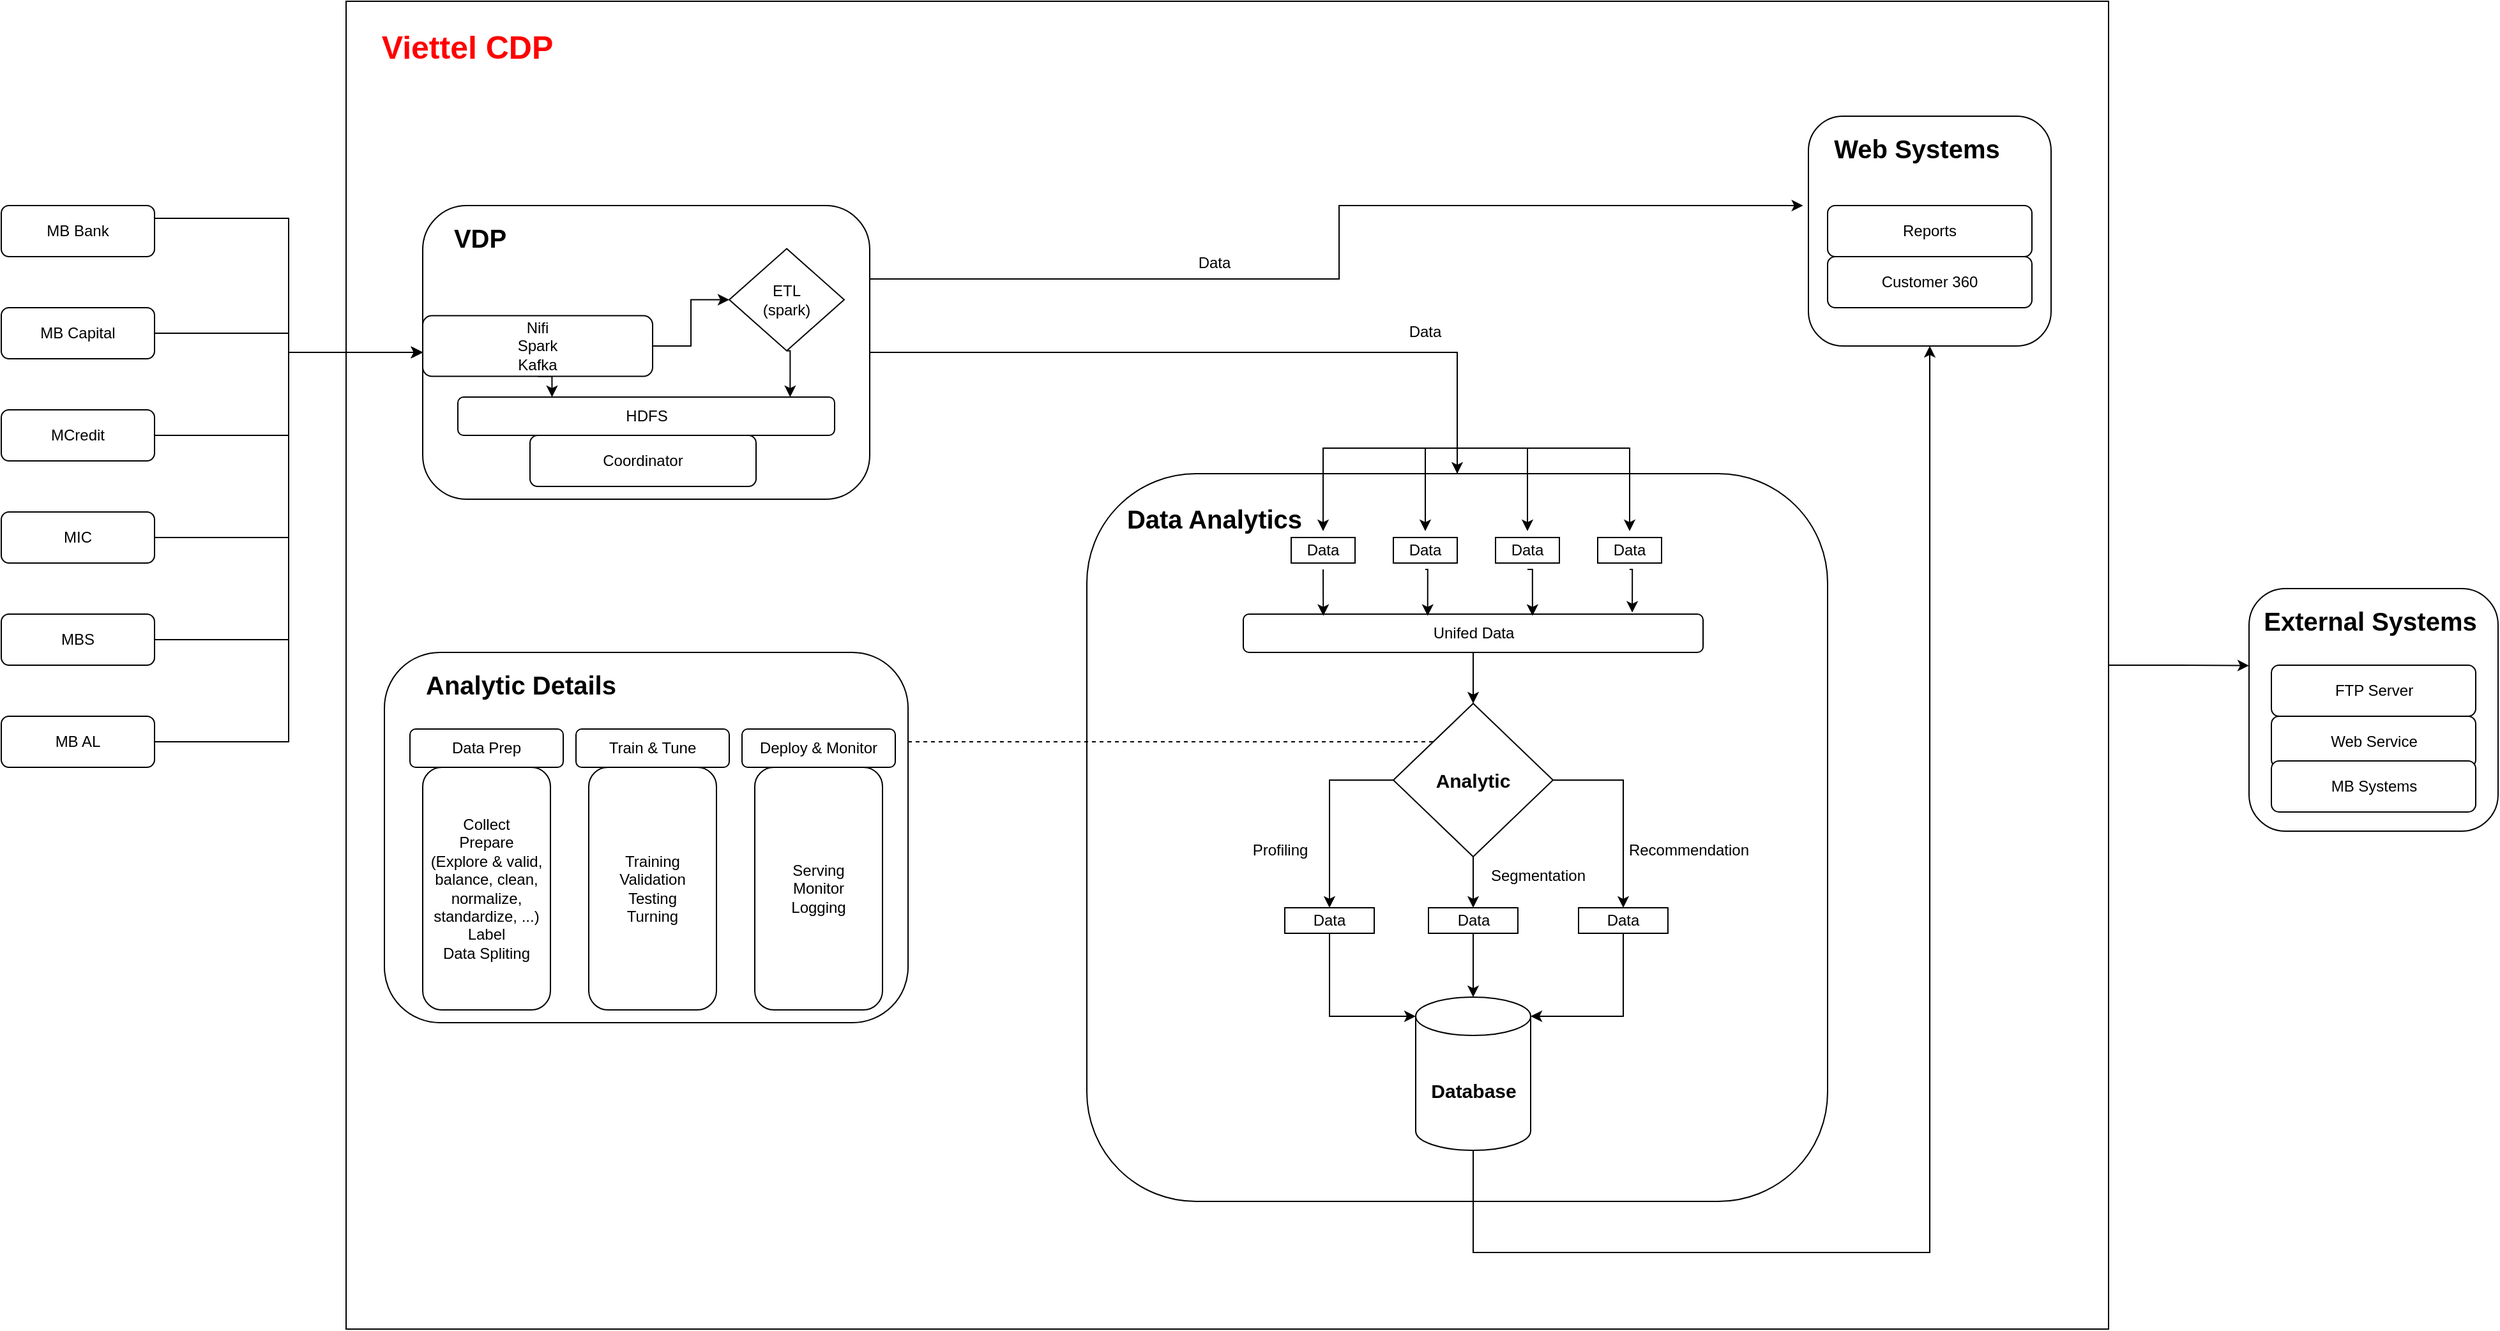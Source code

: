 <mxfile version="15.9.1" type="github" pages="2">
  <diagram id="E9fBT4m2V5TzD126yxOy" name="CDP_PTDL">
    <mxGraphModel dx="2455" dy="1405" grid="1" gridSize="10" guides="1" tooltips="1" connect="1" arrows="1" fold="1" page="1" pageScale="1" pageWidth="827" pageHeight="1169" math="0" shadow="0">
      <root>
        <mxCell id="0" />
        <mxCell id="1" parent="0" />
        <mxCell id="HtLVL3ucZdKSQipHc-B--118" style="edgeStyle=orthogonalEdgeStyle;rounded=0;orthogonalLoop=1;jettySize=auto;html=1;exitX=1;exitY=0.5;exitDx=0;exitDy=0;" parent="1" source="HtLVL3ucZdKSQipHc-B--117" edge="1">
          <mxGeometry relative="1" as="geometry">
            <mxPoint x="1910" y="590.333" as="targetPoint" />
          </mxGeometry>
        </mxCell>
        <mxCell id="HtLVL3ucZdKSQipHc-B--117" value="" style="rounded=0;whiteSpace=wrap;html=1;" parent="1" vertex="1">
          <mxGeometry x="420" y="70" width="1380" height="1040" as="geometry" />
        </mxCell>
        <mxCell id="HtLVL3ucZdKSQipHc-B--114" value="" style="rounded=1;whiteSpace=wrap;html=1;" parent="1" vertex="1">
          <mxGeometry x="1565" y="160" width="190" height="180" as="geometry" />
        </mxCell>
        <mxCell id="HtLVL3ucZdKSQipHc-B--90" value="" style="rounded=1;whiteSpace=wrap;html=1;" parent="1" vertex="1">
          <mxGeometry x="1910" y="530" width="195" height="190" as="geometry" />
        </mxCell>
        <mxCell id="HtLVL3ucZdKSQipHc-B--38" value="" style="rounded=1;whiteSpace=wrap;html=1;" parent="1" vertex="1">
          <mxGeometry x="1000" y="440" width="580" height="570" as="geometry" />
        </mxCell>
        <mxCell id="HtLVL3ucZdKSQipHc-B--84" style="edgeStyle=orthogonalEdgeStyle;rounded=0;orthogonalLoop=1;jettySize=auto;html=1;exitX=0.5;exitY=0;exitDx=0;exitDy=0;entryX=0.5;entryY=0;entryDx=0;entryDy=0;" parent="1" source="HtLVL3ucZdKSQipHc-B--38" target="HtLVL3ucZdKSQipHc-B--42" edge="1">
          <mxGeometry relative="1" as="geometry" />
        </mxCell>
        <mxCell id="HtLVL3ucZdKSQipHc-B--85" style="edgeStyle=orthogonalEdgeStyle;rounded=0;orthogonalLoop=1;jettySize=auto;html=1;exitX=0.5;exitY=0;exitDx=0;exitDy=0;entryX=0.5;entryY=0;entryDx=0;entryDy=0;" parent="1" source="HtLVL3ucZdKSQipHc-B--38" target="HtLVL3ucZdKSQipHc-B--49" edge="1">
          <mxGeometry relative="1" as="geometry" />
        </mxCell>
        <mxCell id="HtLVL3ucZdKSQipHc-B--86" style="edgeStyle=orthogonalEdgeStyle;rounded=0;orthogonalLoop=1;jettySize=auto;html=1;exitX=0.5;exitY=0;exitDx=0;exitDy=0;entryX=0.5;entryY=0;entryDx=0;entryDy=0;" parent="1" source="HtLVL3ucZdKSQipHc-B--38" target="HtLVL3ucZdKSQipHc-B--50" edge="1">
          <mxGeometry relative="1" as="geometry" />
        </mxCell>
        <mxCell id="HtLVL3ucZdKSQipHc-B--87" style="edgeStyle=orthogonalEdgeStyle;rounded=0;orthogonalLoop=1;jettySize=auto;html=1;exitX=0.5;exitY=0;exitDx=0;exitDy=0;entryX=0.5;entryY=0;entryDx=0;entryDy=0;" parent="1" source="HtLVL3ucZdKSQipHc-B--38" target="HtLVL3ucZdKSQipHc-B--51" edge="1">
          <mxGeometry relative="1" as="geometry" />
        </mxCell>
        <mxCell id="HtLVL3ucZdKSQipHc-B--63" style="edgeStyle=orthogonalEdgeStyle;rounded=0;orthogonalLoop=1;jettySize=auto;html=1;exitX=1;exitY=0.5;exitDx=0;exitDy=0;entryX=0;entryY=0.5;entryDx=0;entryDy=0;" parent="1" source="dM-LrjkzCSH52umCXKLX-1" target="dM-LrjkzCSH52umCXKLX-8" edge="1">
          <mxGeometry relative="1" as="geometry" />
        </mxCell>
        <mxCell id="dM-LrjkzCSH52umCXKLX-1" value="MB AL" style="rounded=1;whiteSpace=wrap;html=1;" parent="1" vertex="1">
          <mxGeometry x="150" y="630" width="120" height="40" as="geometry" />
        </mxCell>
        <mxCell id="HtLVL3ucZdKSQipHc-B--69" style="edgeStyle=orthogonalEdgeStyle;rounded=0;orthogonalLoop=1;jettySize=auto;html=1;exitX=1;exitY=0.5;exitDx=0;exitDy=0;entryX=0;entryY=0.5;entryDx=0;entryDy=0;" parent="1" source="dM-LrjkzCSH52umCXKLX-2" target="dM-LrjkzCSH52umCXKLX-8" edge="1">
          <mxGeometry relative="1" as="geometry" />
        </mxCell>
        <mxCell id="dM-LrjkzCSH52umCXKLX-2" value="MB Capital" style="rounded=1;whiteSpace=wrap;html=1;" parent="1" vertex="1">
          <mxGeometry x="150" y="310" width="120" height="40" as="geometry" />
        </mxCell>
        <mxCell id="HtLVL3ucZdKSQipHc-B--66" style="edgeStyle=orthogonalEdgeStyle;rounded=0;orthogonalLoop=1;jettySize=auto;html=1;exitX=1;exitY=0.25;exitDx=0;exitDy=0;entryX=0;entryY=0.5;entryDx=0;entryDy=0;" parent="1" source="dM-LrjkzCSH52umCXKLX-3" target="dM-LrjkzCSH52umCXKLX-8" edge="1">
          <mxGeometry relative="1" as="geometry" />
        </mxCell>
        <mxCell id="dM-LrjkzCSH52umCXKLX-3" value="MB Bank" style="rounded=1;whiteSpace=wrap;html=1;labelBackgroundColor=default;" parent="1" vertex="1">
          <mxGeometry x="150" y="230" width="120" height="40" as="geometry" />
        </mxCell>
        <mxCell id="HtLVL3ucZdKSQipHc-B--75" style="edgeStyle=orthogonalEdgeStyle;rounded=0;orthogonalLoop=1;jettySize=auto;html=1;exitX=1;exitY=0.5;exitDx=0;exitDy=0;entryX=0;entryY=0.5;entryDx=0;entryDy=0;" parent="1" source="dM-LrjkzCSH52umCXKLX-4" target="dM-LrjkzCSH52umCXKLX-8" edge="1">
          <mxGeometry relative="1" as="geometry" />
        </mxCell>
        <mxCell id="dM-LrjkzCSH52umCXKLX-4" value="MCredit" style="rounded=1;whiteSpace=wrap;html=1;" parent="1" vertex="1">
          <mxGeometry x="150" y="390" width="120" height="40" as="geometry" />
        </mxCell>
        <mxCell id="HtLVL3ucZdKSQipHc-B--65" style="edgeStyle=orthogonalEdgeStyle;rounded=0;orthogonalLoop=1;jettySize=auto;html=1;exitX=1;exitY=0.5;exitDx=0;exitDy=0;entryX=0;entryY=0.5;entryDx=0;entryDy=0;" parent="1" source="dM-LrjkzCSH52umCXKLX-5" target="dM-LrjkzCSH52umCXKLX-8" edge="1">
          <mxGeometry relative="1" as="geometry" />
        </mxCell>
        <mxCell id="dM-LrjkzCSH52umCXKLX-5" value="MIC" style="rounded=1;whiteSpace=wrap;html=1;" parent="1" vertex="1">
          <mxGeometry x="150" y="470" width="120" height="40" as="geometry" />
        </mxCell>
        <mxCell id="HtLVL3ucZdKSQipHc-B--64" style="edgeStyle=orthogonalEdgeStyle;rounded=0;orthogonalLoop=1;jettySize=auto;html=1;exitX=1;exitY=0.5;exitDx=0;exitDy=0;entryX=0;entryY=0.5;entryDx=0;entryDy=0;" parent="1" source="dM-LrjkzCSH52umCXKLX-6" target="dM-LrjkzCSH52umCXKLX-8" edge="1">
          <mxGeometry relative="1" as="geometry" />
        </mxCell>
        <mxCell id="dM-LrjkzCSH52umCXKLX-6" value="MBS" style="rounded=1;whiteSpace=wrap;html=1;" parent="1" vertex="1">
          <mxGeometry x="150" y="550" width="120" height="40" as="geometry" />
        </mxCell>
        <mxCell id="HtLVL3ucZdKSQipHc-B--82" style="edgeStyle=orthogonalEdgeStyle;rounded=0;orthogonalLoop=1;jettySize=auto;html=1;exitX=1;exitY=0.5;exitDx=0;exitDy=0;entryX=0.5;entryY=0;entryDx=0;entryDy=0;" parent="1" source="dM-LrjkzCSH52umCXKLX-8" target="HtLVL3ucZdKSQipHc-B--38" edge="1">
          <mxGeometry relative="1" as="geometry" />
        </mxCell>
        <mxCell id="HtLVL3ucZdKSQipHc-B--116" style="edgeStyle=orthogonalEdgeStyle;rounded=0;orthogonalLoop=1;jettySize=auto;html=1;exitX=1;exitY=0.25;exitDx=0;exitDy=0;entryX=-0.022;entryY=0.389;entryDx=0;entryDy=0;entryPerimeter=0;" parent="1" source="dM-LrjkzCSH52umCXKLX-8" target="HtLVL3ucZdKSQipHc-B--114" edge="1">
          <mxGeometry relative="1" as="geometry">
            <mxPoint x="1560" y="230" as="targetPoint" />
          </mxGeometry>
        </mxCell>
        <mxCell id="dM-LrjkzCSH52umCXKLX-8" value="" style="rounded=1;whiteSpace=wrap;html=1;" parent="1" vertex="1">
          <mxGeometry x="480" y="230" width="350" height="230" as="geometry" />
        </mxCell>
        <mxCell id="dM-LrjkzCSH52umCXKLX-9" value="VDP" style="text;html=1;strokeColor=none;fillColor=none;align=center;verticalAlign=middle;whiteSpace=wrap;rounded=0;fontSize=20;fontColor=#000000;fontStyle=1" parent="1" vertex="1">
          <mxGeometry x="460" y="240" width="130" height="30" as="geometry" />
        </mxCell>
        <mxCell id="dM-LrjkzCSH52umCXKLX-10" value="HDFS" style="rounded=1;whiteSpace=wrap;html=1;" parent="1" vertex="1">
          <mxGeometry x="507.5" y="380" width="295" height="30" as="geometry" />
        </mxCell>
        <mxCell id="HtLVL3ucZdKSQipHc-B--79" style="edgeStyle=orthogonalEdgeStyle;rounded=0;orthogonalLoop=1;jettySize=auto;html=1;exitX=0.5;exitY=1;exitDx=0;exitDy=0;entryX=0.882;entryY=0;entryDx=0;entryDy=0;entryPerimeter=0;" parent="1" source="dM-LrjkzCSH52umCXKLX-12" target="dM-LrjkzCSH52umCXKLX-10" edge="1">
          <mxGeometry relative="1" as="geometry" />
        </mxCell>
        <mxCell id="dM-LrjkzCSH52umCXKLX-12" value="ETL&lt;br&gt;(spark)" style="rhombus;whiteSpace=wrap;html=1;" parent="1" vertex="1">
          <mxGeometry x="720" y="263.75" width="90" height="80" as="geometry" />
        </mxCell>
        <mxCell id="dM-LrjkzCSH52umCXKLX-13" value="" style="rounded=1;whiteSpace=wrap;html=1;" parent="1" vertex="1">
          <mxGeometry x="450" y="580" width="410" height="290" as="geometry" />
        </mxCell>
        <mxCell id="HtLVL3ucZdKSQipHc-B--103" style="edgeStyle=orthogonalEdgeStyle;rounded=0;orthogonalLoop=1;jettySize=auto;html=1;exitX=0.5;exitY=1;exitDx=0;exitDy=0;entryX=0.5;entryY=0;entryDx=0;entryDy=0;" parent="1" source="dM-LrjkzCSH52umCXKLX-20" target="dM-LrjkzCSH52umCXKLX-21" edge="1">
          <mxGeometry relative="1" as="geometry" />
        </mxCell>
        <mxCell id="dM-LrjkzCSH52umCXKLX-20" value="Unifed Data" style="rounded=1;whiteSpace=wrap;html=1;" parent="1" vertex="1">
          <mxGeometry x="1122.5" y="550" width="360" height="30" as="geometry" />
        </mxCell>
        <mxCell id="HtLVL3ucZdKSQipHc-B--104" style="edgeStyle=orthogonalEdgeStyle;rounded=0;orthogonalLoop=1;jettySize=auto;html=1;exitX=0.5;exitY=1;exitDx=0;exitDy=0;entryX=0.5;entryY=0;entryDx=0;entryDy=0;" parent="1" source="dM-LrjkzCSH52umCXKLX-21" target="HtLVL3ucZdKSQipHc-B--96" edge="1">
          <mxGeometry relative="1" as="geometry" />
        </mxCell>
        <mxCell id="HtLVL3ucZdKSQipHc-B--105" style="edgeStyle=orthogonalEdgeStyle;rounded=0;orthogonalLoop=1;jettySize=auto;html=1;exitX=0;exitY=0.5;exitDx=0;exitDy=0;entryX=0.5;entryY=0;entryDx=0;entryDy=0;" parent="1" source="dM-LrjkzCSH52umCXKLX-21" target="HtLVL3ucZdKSQipHc-B--95" edge="1">
          <mxGeometry relative="1" as="geometry" />
        </mxCell>
        <mxCell id="HtLVL3ucZdKSQipHc-B--106" style="edgeStyle=orthogonalEdgeStyle;rounded=0;orthogonalLoop=1;jettySize=auto;html=1;exitX=1;exitY=0.5;exitDx=0;exitDy=0;entryX=0.5;entryY=0;entryDx=0;entryDy=0;" parent="1" source="dM-LrjkzCSH52umCXKLX-21" target="HtLVL3ucZdKSQipHc-B--97" edge="1">
          <mxGeometry relative="1" as="geometry" />
        </mxCell>
        <mxCell id="dM-LrjkzCSH52umCXKLX-21" value="Analytic" style="rhombus;whiteSpace=wrap;html=1;fontSize=15;fontStyle=1" parent="1" vertex="1">
          <mxGeometry x="1240" y="620" width="125" height="120" as="geometry" />
        </mxCell>
        <mxCell id="dM-LrjkzCSH52umCXKLX-24" value="Data Analytics&lt;br style=&quot;font-size: 20px;&quot;&gt;" style="text;html=1;strokeColor=none;fillColor=none;align=center;verticalAlign=middle;whiteSpace=wrap;rounded=0;fontSize=20;fontColor=#000000;fontStyle=1" parent="1" vertex="1">
          <mxGeometry x="1030" y="460" width="140" height="30" as="geometry" />
        </mxCell>
        <mxCell id="HtLVL3ucZdKSQipHc-B--77" style="edgeStyle=orthogonalEdgeStyle;rounded=0;orthogonalLoop=1;jettySize=auto;html=1;exitX=1;exitY=0.5;exitDx=0;exitDy=0;entryX=0;entryY=0.5;entryDx=0;entryDy=0;" parent="1" source="HtLVL3ucZdKSQipHc-B--2" target="dM-LrjkzCSH52umCXKLX-12" edge="1">
          <mxGeometry relative="1" as="geometry" />
        </mxCell>
        <mxCell id="HtLVL3ucZdKSQipHc-B--80" style="edgeStyle=orthogonalEdgeStyle;rounded=0;orthogonalLoop=1;jettySize=auto;html=1;exitX=0.5;exitY=1;exitDx=0;exitDy=0;entryX=0.25;entryY=0;entryDx=0;entryDy=0;" parent="1" source="HtLVL3ucZdKSQipHc-B--2" target="dM-LrjkzCSH52umCXKLX-10" edge="1">
          <mxGeometry relative="1" as="geometry" />
        </mxCell>
        <mxCell id="HtLVL3ucZdKSQipHc-B--2" value="&lt;span&gt;Nifi&lt;/span&gt;&lt;br&gt;&lt;span&gt;Spark&lt;/span&gt;&lt;br&gt;&lt;span&gt;Kafka&lt;/span&gt;" style="rounded=1;whiteSpace=wrap;html=1;" parent="1" vertex="1">
          <mxGeometry x="480" y="316.25" width="180" height="47.5" as="geometry" />
        </mxCell>
        <mxCell id="HtLVL3ucZdKSQipHc-B--6" value="" style="rounded=0;whiteSpace=wrap;html=1;" parent="1" vertex="1">
          <mxGeometry x="1160" y="490" width="50" height="20" as="geometry" />
        </mxCell>
        <mxCell id="HtLVL3ucZdKSQipHc-B--7" value="" style="rounded=0;whiteSpace=wrap;html=1;" parent="1" vertex="1">
          <mxGeometry x="1240" y="490" width="50" height="20" as="geometry" />
        </mxCell>
        <mxCell id="HtLVL3ucZdKSQipHc-B--8" value="" style="rounded=0;whiteSpace=wrap;html=1;" parent="1" vertex="1">
          <mxGeometry x="1320" y="490" width="50" height="20" as="geometry" />
        </mxCell>
        <mxCell id="HtLVL3ucZdKSQipHc-B--9" value="" style="rounded=0;whiteSpace=wrap;html=1;" parent="1" vertex="1">
          <mxGeometry x="1400" y="490" width="50" height="20" as="geometry" />
        </mxCell>
        <mxCell id="HtLVL3ucZdKSQipHc-B--17" value="Reports" style="rounded=1;whiteSpace=wrap;html=1;" parent="1" vertex="1">
          <mxGeometry x="1580" y="230" width="160" height="40" as="geometry" />
        </mxCell>
        <mxCell id="HtLVL3ucZdKSQipHc-B--18" value="Customer 360" style="rounded=1;whiteSpace=wrap;html=1;" parent="1" vertex="1">
          <mxGeometry x="1580" y="270" width="160" height="40" as="geometry" />
        </mxCell>
        <mxCell id="HtLVL3ucZdKSQipHc-B--22" value="FTP Server" style="rounded=1;whiteSpace=wrap;html=1;" parent="1" vertex="1">
          <mxGeometry x="1927.5" y="590" width="160" height="40" as="geometry" />
        </mxCell>
        <mxCell id="HtLVL3ucZdKSQipHc-B--24" value="Web Service" style="rounded=1;whiteSpace=wrap;html=1;" parent="1" vertex="1">
          <mxGeometry x="1927.5" y="630" width="160" height="40" as="geometry" />
        </mxCell>
        <mxCell id="HtLVL3ucZdKSQipHc-B--25" value="MB Systems" style="rounded=1;whiteSpace=wrap;html=1;" parent="1" vertex="1">
          <mxGeometry x="1927.5" y="665" width="160" height="40" as="geometry" />
        </mxCell>
        <mxCell id="HtLVL3ucZdKSQipHc-B--30" value="Data Prep" style="rounded=1;whiteSpace=wrap;html=1;" parent="1" vertex="1">
          <mxGeometry x="470" y="640" width="120" height="30" as="geometry" />
        </mxCell>
        <mxCell id="HtLVL3ucZdKSQipHc-B--31" value="Train &amp;amp; Tune" style="rounded=1;whiteSpace=wrap;html=1;" parent="1" vertex="1">
          <mxGeometry x="600" y="640" width="120" height="30" as="geometry" />
        </mxCell>
        <mxCell id="HtLVL3ucZdKSQipHc-B--32" value="Deploy &amp;amp; Monitor" style="rounded=1;whiteSpace=wrap;html=1;" parent="1" vertex="1">
          <mxGeometry x="730" y="640" width="120" height="30" as="geometry" />
        </mxCell>
        <mxCell id="HtLVL3ucZdKSQipHc-B--33" value="Collect&lt;br&gt;Prepare&lt;br&gt;(Explore &amp;amp; valid, balance, clean, normalize, standardize, ...)&lt;br&gt;Label&lt;br&gt;Data Spliting" style="rounded=1;whiteSpace=wrap;html=1;" parent="1" vertex="1">
          <mxGeometry x="480" y="670" width="100" height="190" as="geometry" />
        </mxCell>
        <mxCell id="HtLVL3ucZdKSQipHc-B--34" value="Training&lt;br&gt;Validation&lt;br&gt;Testing&lt;br&gt;Turning" style="rounded=1;whiteSpace=wrap;html=1;" parent="1" vertex="1">
          <mxGeometry x="610" y="670" width="100" height="190" as="geometry" />
        </mxCell>
        <mxCell id="HtLVL3ucZdKSQipHc-B--35" value="Serving&lt;br&gt;Monitor&lt;br&gt;Logging&lt;br&gt;" style="rounded=1;whiteSpace=wrap;html=1;" parent="1" vertex="1">
          <mxGeometry x="740" y="670" width="100" height="190" as="geometry" />
        </mxCell>
        <mxCell id="HtLVL3ucZdKSQipHc-B--113" style="edgeStyle=orthogonalEdgeStyle;rounded=0;orthogonalLoop=1;jettySize=auto;html=1;exitX=0.5;exitY=1;exitDx=0;exitDy=0;exitPerimeter=0;" parent="1" source="HtLVL3ucZdKSQipHc-B--40" edge="1">
          <mxGeometry relative="1" as="geometry">
            <mxPoint x="1660" y="340" as="targetPoint" />
            <Array as="points">
              <mxPoint x="1303" y="1050" />
              <mxPoint x="1660" y="1050" />
            </Array>
          </mxGeometry>
        </mxCell>
        <mxCell id="HtLVL3ucZdKSQipHc-B--40" value="Database" style="shape=cylinder3;whiteSpace=wrap;html=1;boundedLbl=1;backgroundOutline=1;size=15;fontSize=15;fontStyle=1" parent="1" vertex="1">
          <mxGeometry x="1257.5" y="850" width="90" height="120" as="geometry" />
        </mxCell>
        <mxCell id="HtLVL3ucZdKSQipHc-B--98" style="edgeStyle=orthogonalEdgeStyle;rounded=0;orthogonalLoop=1;jettySize=auto;html=1;exitX=0.5;exitY=1;exitDx=0;exitDy=0;entryX=0.174;entryY=0.045;entryDx=0;entryDy=0;entryPerimeter=0;" parent="1" source="HtLVL3ucZdKSQipHc-B--42" target="dM-LrjkzCSH52umCXKLX-20" edge="1">
          <mxGeometry relative="1" as="geometry" />
        </mxCell>
        <mxCell id="HtLVL3ucZdKSQipHc-B--42" value="Data" style="text;html=1;strokeColor=none;fillColor=none;align=center;verticalAlign=middle;whiteSpace=wrap;rounded=0;" parent="1" vertex="1">
          <mxGeometry x="1155" y="485" width="60" height="30" as="geometry" />
        </mxCell>
        <mxCell id="HtLVL3ucZdKSQipHc-B--100" style="edgeStyle=orthogonalEdgeStyle;rounded=0;orthogonalLoop=1;jettySize=auto;html=1;exitX=0.5;exitY=1;exitDx=0;exitDy=0;entryX=0.401;entryY=0.045;entryDx=0;entryDy=0;entryPerimeter=0;" parent="1" source="HtLVL3ucZdKSQipHc-B--49" target="dM-LrjkzCSH52umCXKLX-20" edge="1">
          <mxGeometry relative="1" as="geometry" />
        </mxCell>
        <mxCell id="HtLVL3ucZdKSQipHc-B--49" value="Data" style="text;html=1;strokeColor=none;fillColor=none;align=center;verticalAlign=middle;whiteSpace=wrap;rounded=0;" parent="1" vertex="1">
          <mxGeometry x="1235" y="485" width="60" height="30" as="geometry" />
        </mxCell>
        <mxCell id="HtLVL3ucZdKSQipHc-B--101" style="edgeStyle=orthogonalEdgeStyle;rounded=0;orthogonalLoop=1;jettySize=auto;html=1;exitX=0.5;exitY=1;exitDx=0;exitDy=0;entryX=0.629;entryY=0.045;entryDx=0;entryDy=0;entryPerimeter=0;" parent="1" source="HtLVL3ucZdKSQipHc-B--50" target="dM-LrjkzCSH52umCXKLX-20" edge="1">
          <mxGeometry relative="1" as="geometry" />
        </mxCell>
        <mxCell id="HtLVL3ucZdKSQipHc-B--50" value="Data" style="text;html=1;strokeColor=none;fillColor=none;align=center;verticalAlign=middle;whiteSpace=wrap;rounded=0;" parent="1" vertex="1">
          <mxGeometry x="1315" y="485" width="60" height="30" as="geometry" />
        </mxCell>
        <mxCell id="HtLVL3ucZdKSQipHc-B--102" style="edgeStyle=orthogonalEdgeStyle;rounded=0;orthogonalLoop=1;jettySize=auto;html=1;exitX=0.5;exitY=1;exitDx=0;exitDy=0;entryX=0.846;entryY=-0.04;entryDx=0;entryDy=0;entryPerimeter=0;" parent="1" source="HtLVL3ucZdKSQipHc-B--51" target="dM-LrjkzCSH52umCXKLX-20" edge="1">
          <mxGeometry relative="1" as="geometry" />
        </mxCell>
        <mxCell id="HtLVL3ucZdKSQipHc-B--51" value="Data" style="text;html=1;strokeColor=none;fillColor=none;align=center;verticalAlign=middle;whiteSpace=wrap;rounded=0;" parent="1" vertex="1">
          <mxGeometry x="1395" y="485" width="60" height="30" as="geometry" />
        </mxCell>
        <mxCell id="HtLVL3ucZdKSQipHc-B--61" value="Coordinator" style="rounded=1;whiteSpace=wrap;html=1;" parent="1" vertex="1">
          <mxGeometry x="564" y="410" width="177" height="40" as="geometry" />
        </mxCell>
        <mxCell id="HtLVL3ucZdKSQipHc-B--110" style="edgeStyle=orthogonalEdgeStyle;rounded=0;orthogonalLoop=1;jettySize=auto;html=1;exitX=0.5;exitY=1;exitDx=0;exitDy=0;entryX=0;entryY=0;entryDx=0;entryDy=15;entryPerimeter=0;" parent="1" source="HtLVL3ucZdKSQipHc-B--95" target="HtLVL3ucZdKSQipHc-B--40" edge="1">
          <mxGeometry relative="1" as="geometry" />
        </mxCell>
        <mxCell id="HtLVL3ucZdKSQipHc-B--95" value="Data" style="rounded=0;whiteSpace=wrap;html=1;" parent="1" vertex="1">
          <mxGeometry x="1155" y="780" width="70" height="20" as="geometry" />
        </mxCell>
        <mxCell id="HtLVL3ucZdKSQipHc-B--109" style="edgeStyle=orthogonalEdgeStyle;rounded=0;orthogonalLoop=1;jettySize=auto;html=1;exitX=0.5;exitY=1;exitDx=0;exitDy=0;entryX=0.5;entryY=0;entryDx=0;entryDy=0;entryPerimeter=0;" parent="1" source="HtLVL3ucZdKSQipHc-B--96" target="HtLVL3ucZdKSQipHc-B--40" edge="1">
          <mxGeometry relative="1" as="geometry" />
        </mxCell>
        <mxCell id="HtLVL3ucZdKSQipHc-B--96" value="Data" style="rounded=0;whiteSpace=wrap;html=1;" parent="1" vertex="1">
          <mxGeometry x="1267.5" y="780" width="70" height="20" as="geometry" />
        </mxCell>
        <mxCell id="HtLVL3ucZdKSQipHc-B--108" style="edgeStyle=orthogonalEdgeStyle;rounded=0;orthogonalLoop=1;jettySize=auto;html=1;exitX=0.5;exitY=1;exitDx=0;exitDy=0;entryX=1;entryY=0;entryDx=0;entryDy=15;entryPerimeter=0;" parent="1" source="HtLVL3ucZdKSQipHc-B--97" target="HtLVL3ucZdKSQipHc-B--40" edge="1">
          <mxGeometry relative="1" as="geometry">
            <mxPoint x="1300" y="850" as="targetPoint" />
          </mxGeometry>
        </mxCell>
        <mxCell id="HtLVL3ucZdKSQipHc-B--97" value="Data" style="rounded=0;whiteSpace=wrap;html=1;" parent="1" vertex="1">
          <mxGeometry x="1385" y="780" width="70" height="20" as="geometry" />
        </mxCell>
        <mxCell id="HtLVL3ucZdKSQipHc-B--112" value="" style="endArrow=none;dashed=1;html=1;rounded=0;entryX=0;entryY=0;entryDx=0;entryDy=0;" parent="1" target="dM-LrjkzCSH52umCXKLX-21" edge="1">
          <mxGeometry width="50" height="50" relative="1" as="geometry">
            <mxPoint x="860" y="650" as="sourcePoint" />
            <mxPoint x="940" y="630" as="targetPoint" />
          </mxGeometry>
        </mxCell>
        <mxCell id="HtLVL3ucZdKSQipHc-B--115" value="Web Systems" style="text;html=1;strokeColor=none;fillColor=none;align=center;verticalAlign=middle;whiteSpace=wrap;rounded=0;fontSize=20;fontColor=#000000;fontStyle=1" parent="1" vertex="1">
          <mxGeometry x="1580" y="170" width="140" height="30" as="geometry" />
        </mxCell>
        <mxCell id="HtLVL3ucZdKSQipHc-B--119" value="External Systems" style="text;html=1;strokeColor=none;fillColor=none;align=center;verticalAlign=middle;whiteSpace=wrap;rounded=0;fontSize=20;fontColor=#000000;fontStyle=1" parent="1" vertex="1">
          <mxGeometry x="1920" y="540" width="170" height="30" as="geometry" />
        </mxCell>
        <mxCell id="HtLVL3ucZdKSQipHc-B--120" value="Analytic Details" style="text;html=1;strokeColor=none;fillColor=none;align=center;verticalAlign=middle;whiteSpace=wrap;rounded=0;fontSize=20;fontColor=#000000;fontStyle=1" parent="1" vertex="1">
          <mxGeometry x="474" y="590" width="166" height="30" as="geometry" />
        </mxCell>
        <mxCell id="HtLVL3ucZdKSQipHc-B--122" value="Data" style="text;html=1;strokeColor=none;fillColor=none;align=center;verticalAlign=middle;whiteSpace=wrap;rounded=0;" parent="1" vertex="1">
          <mxGeometry x="1070" y="260" width="60" height="30" as="geometry" />
        </mxCell>
        <mxCell id="HtLVL3ucZdKSQipHc-B--124" value="Data" style="text;html=1;strokeColor=none;fillColor=none;align=center;verticalAlign=middle;whiteSpace=wrap;rounded=0;" parent="1" vertex="1">
          <mxGeometry x="1235" y="313.75" width="60" height="30" as="geometry" />
        </mxCell>
        <mxCell id="HtLVL3ucZdKSQipHc-B--126" value="Profiling" style="text;html=1;strokeColor=none;fillColor=none;align=center;verticalAlign=middle;whiteSpace=wrap;rounded=0;" parent="1" vertex="1">
          <mxGeometry x="1110" y="720" width="83" height="30" as="geometry" />
        </mxCell>
        <mxCell id="HtLVL3ucZdKSQipHc-B--127" value="Segmentation" style="text;html=1;strokeColor=none;fillColor=none;align=center;verticalAlign=middle;whiteSpace=wrap;rounded=0;" parent="1" vertex="1">
          <mxGeometry x="1312" y="740" width="83" height="30" as="geometry" />
        </mxCell>
        <mxCell id="HtLVL3ucZdKSQipHc-B--128" value="Recommendation" style="text;html=1;strokeColor=none;fillColor=none;align=center;verticalAlign=middle;whiteSpace=wrap;rounded=0;" parent="1" vertex="1">
          <mxGeometry x="1430" y="720" width="83" height="30" as="geometry" />
        </mxCell>
        <mxCell id="HtLVL3ucZdKSQipHc-B--129" value="Viettel CDP" style="text;html=1;strokeColor=none;fillColor=none;align=center;verticalAlign=middle;whiteSpace=wrap;rounded=0;fontSize=25;fontColor=#FF0000;fontStyle=1" parent="1" vertex="1">
          <mxGeometry x="380" y="90" width="270" height="30" as="geometry" />
        </mxCell>
      </root>
    </mxGraphModel>
  </diagram>
  <diagram id="GAi5b1Ti1RXrOncuOjGP" name="ML Cycle">
    <mxGraphModel dx="2415" dy="909" grid="1" gridSize="10" guides="1" tooltips="1" connect="1" arrows="1" fold="1" page="1" pageScale="1" pageWidth="827" pageHeight="1169" math="0" shadow="0">
      <root>
        <mxCell id="RoITaQhxtd_KHU8ortIy-0" />
        <mxCell id="RoITaQhxtd_KHU8ortIy-1" parent="RoITaQhxtd_KHU8ortIy-0" />
        <mxCell id="m1fZNd1MBSAcWRnVujyi-61" value="" style="rounded=0;whiteSpace=wrap;html=1;fontSize=10;" vertex="1" parent="RoITaQhxtd_KHU8ortIy-1">
          <mxGeometry y="160" width="1360" height="800" as="geometry" />
        </mxCell>
        <mxCell id="m1fZNd1MBSAcWRnVujyi-49" value="" style="rounded=1;whiteSpace=wrap;html=1;fillColor=#fff2cc;strokeColor=#d6b656;" vertex="1" parent="RoITaQhxtd_KHU8ortIy-1">
          <mxGeometry x="900" y="250" width="420" height="600" as="geometry" />
        </mxCell>
        <mxCell id="m1fZNd1MBSAcWRnVujyi-48" value="" style="rounded=1;whiteSpace=wrap;html=1;fillColor=#d5e8d4;strokeColor=#82b366;" vertex="1" parent="RoITaQhxtd_KHU8ortIy-1">
          <mxGeometry x="80" y="780" width="810" height="140" as="geometry" />
        </mxCell>
        <mxCell id="m1fZNd1MBSAcWRnVujyi-47" value="" style="rounded=1;whiteSpace=wrap;html=1;fillColor=#f5f5f5;fontColor=#333333;strokeColor=#666666;" vertex="1" parent="RoITaQhxtd_KHU8ortIy-1">
          <mxGeometry x="10" y="280" width="600" height="481.25" as="geometry" />
        </mxCell>
        <mxCell id="m1fZNd1MBSAcWRnVujyi-26" style="edgeStyle=orthogonalEdgeStyle;rounded=0;orthogonalLoop=1;jettySize=auto;html=1;exitX=1;exitY=0.5;exitDx=0;exitDy=0;entryX=0;entryY=0.5;entryDx=0;entryDy=0;" edge="1" parent="RoITaQhxtd_KHU8ortIy-1" source="m1fZNd1MBSAcWRnVujyi-21" target="m1fZNd1MBSAcWRnVujyi-3">
          <mxGeometry relative="1" as="geometry" />
        </mxCell>
        <mxCell id="m1fZNd1MBSAcWRnVujyi-21" value="" style="rounded=1;whiteSpace=wrap;html=1;" vertex="1" parent="RoITaQhxtd_KHU8ortIy-1">
          <mxGeometry x="40" y="360" width="80" height="150" as="geometry" />
        </mxCell>
        <mxCell id="m1fZNd1MBSAcWRnVujyi-0" value="" style="shape=cylinder3;whiteSpace=wrap;html=1;boundedLbl=1;backgroundOutline=1;size=15;" vertex="1" parent="RoITaQhxtd_KHU8ortIy-1">
          <mxGeometry x="55" y="377.5" width="40" height="60" as="geometry" />
        </mxCell>
        <mxCell id="m1fZNd1MBSAcWRnVujyi-1" value="" style="ellipse;shape=cloud;whiteSpace=wrap;html=1;" vertex="1" parent="RoITaQhxtd_KHU8ortIy-1">
          <mxGeometry x="52.5" y="452.5" width="57.5" height="47.5" as="geometry" />
        </mxCell>
        <mxCell id="m1fZNd1MBSAcWRnVujyi-27" style="edgeStyle=orthogonalEdgeStyle;rounded=0;orthogonalLoop=1;jettySize=auto;html=1;exitX=1;exitY=0.5;exitDx=0;exitDy=0;entryX=0;entryY=0.5;entryDx=0;entryDy=0;" edge="1" parent="RoITaQhxtd_KHU8ortIy-1" source="m1fZNd1MBSAcWRnVujyi-3" target="m1fZNd1MBSAcWRnVujyi-4">
          <mxGeometry relative="1" as="geometry" />
        </mxCell>
        <mxCell id="m1fZNd1MBSAcWRnVujyi-3" value="Exploration &lt;br&gt;&amp;amp; Validation" style="rhombus;whiteSpace=wrap;html=1;" vertex="1" parent="RoITaQhxtd_KHU8ortIy-1">
          <mxGeometry x="180" y="390" width="120" height="95" as="geometry" />
        </mxCell>
        <mxCell id="m1fZNd1MBSAcWRnVujyi-28" style="edgeStyle=orthogonalEdgeStyle;rounded=0;orthogonalLoop=1;jettySize=auto;html=1;exitX=0.5;exitY=1;exitDx=0;exitDy=0;entryX=0.5;entryY=0;entryDx=0;entryDy=0;entryPerimeter=0;" edge="1" parent="RoITaQhxtd_KHU8ortIy-1" source="m1fZNd1MBSAcWRnVujyi-4" target="m1fZNd1MBSAcWRnVujyi-6">
          <mxGeometry relative="1" as="geometry" />
        </mxCell>
        <mxCell id="m1fZNd1MBSAcWRnVujyi-4" value="Wranling&lt;br&gt;(Cleaning)" style="rhombus;whiteSpace=wrap;html=1;" vertex="1" parent="RoITaQhxtd_KHU8ortIy-1">
          <mxGeometry x="340" y="391.25" width="120" height="87.5" as="geometry" />
        </mxCell>
        <mxCell id="m1fZNd1MBSAcWRnVujyi-29" style="edgeStyle=orthogonalEdgeStyle;rounded=0;orthogonalLoop=1;jettySize=auto;html=1;exitX=0.145;exitY=1;exitDx=0;exitDy=-4.35;exitPerimeter=0;entryX=0.5;entryY=0;entryDx=0;entryDy=0;" edge="1" parent="RoITaQhxtd_KHU8ortIy-1" source="m1fZNd1MBSAcWRnVujyi-6" target="m1fZNd1MBSAcWRnVujyi-8">
          <mxGeometry relative="1" as="geometry" />
        </mxCell>
        <mxCell id="m1fZNd1MBSAcWRnVujyi-30" style="edgeStyle=orthogonalEdgeStyle;rounded=0;orthogonalLoop=1;jettySize=auto;html=1;exitX=0.5;exitY=1;exitDx=0;exitDy=0;exitPerimeter=0;entryX=0.5;entryY=0;entryDx=0;entryDy=0;" edge="1" parent="RoITaQhxtd_KHU8ortIy-1" source="m1fZNd1MBSAcWRnVujyi-6" target="m1fZNd1MBSAcWRnVujyi-7">
          <mxGeometry relative="1" as="geometry" />
        </mxCell>
        <mxCell id="m1fZNd1MBSAcWRnVujyi-31" style="edgeStyle=orthogonalEdgeStyle;rounded=0;orthogonalLoop=1;jettySize=auto;html=1;exitX=0.855;exitY=1;exitDx=0;exitDy=-4.35;exitPerimeter=0;entryX=0.5;entryY=0;entryDx=0;entryDy=0;" edge="1" parent="RoITaQhxtd_KHU8ortIy-1" source="m1fZNd1MBSAcWRnVujyi-6" target="m1fZNd1MBSAcWRnVujyi-16">
          <mxGeometry relative="1" as="geometry" />
        </mxCell>
        <mxCell id="m1fZNd1MBSAcWRnVujyi-6" value="Data" style="shape=cylinder3;whiteSpace=wrap;html=1;boundedLbl=1;backgroundOutline=1;size=15;" vertex="1" parent="RoITaQhxtd_KHU8ortIy-1">
          <mxGeometry x="370" y="510" width="60" height="80" as="geometry" />
        </mxCell>
        <mxCell id="m1fZNd1MBSAcWRnVujyi-35" style="edgeStyle=orthogonalEdgeStyle;rounded=0;orthogonalLoop=1;jettySize=auto;html=1;exitX=0.5;exitY=1;exitDx=0;exitDy=0;entryX=0.75;entryY=0;entryDx=0;entryDy=0;" edge="1" parent="RoITaQhxtd_KHU8ortIy-1" source="m1fZNd1MBSAcWRnVujyi-7" target="m1fZNd1MBSAcWRnVujyi-10">
          <mxGeometry relative="1" as="geometry" />
        </mxCell>
        <mxCell id="m1fZNd1MBSAcWRnVujyi-7" value="Validation" style="rounded=1;whiteSpace=wrap;html=1;" vertex="1" parent="RoITaQhxtd_KHU8ortIy-1">
          <mxGeometry x="360" y="640" width="80" height="40" as="geometry" />
        </mxCell>
        <mxCell id="m1fZNd1MBSAcWRnVujyi-33" style="edgeStyle=orthogonalEdgeStyle;rounded=0;orthogonalLoop=1;jettySize=auto;html=1;exitX=0.5;exitY=1;exitDx=0;exitDy=0;entryX=0.5;entryY=0;entryDx=0;entryDy=0;" edge="1" parent="RoITaQhxtd_KHU8ortIy-1" source="m1fZNd1MBSAcWRnVujyi-8" target="m1fZNd1MBSAcWRnVujyi-10">
          <mxGeometry relative="1" as="geometry" />
        </mxCell>
        <mxCell id="m1fZNd1MBSAcWRnVujyi-8" value="Train" style="rounded=1;whiteSpace=wrap;html=1;" vertex="1" parent="RoITaQhxtd_KHU8ortIy-1">
          <mxGeometry x="240" y="640" width="80" height="40" as="geometry" />
        </mxCell>
        <mxCell id="m1fZNd1MBSAcWRnVujyi-38" style="edgeStyle=orthogonalEdgeStyle;rounded=0;orthogonalLoop=1;jettySize=auto;html=1;exitX=1;exitY=0.5;exitDx=0;exitDy=0;entryX=0;entryY=0.5;entryDx=0;entryDy=0;" edge="1" parent="RoITaQhxtd_KHU8ortIy-1" source="m1fZNd1MBSAcWRnVujyi-9" target="m1fZNd1MBSAcWRnVujyi-18">
          <mxGeometry relative="1" as="geometry" />
        </mxCell>
        <mxCell id="m1fZNd1MBSAcWRnVujyi-9" value="Model Evaluation" style="rounded=0;whiteSpace=wrap;html=1;" vertex="1" parent="RoITaQhxtd_KHU8ortIy-1">
          <mxGeometry x="400" y="800" width="120" height="40" as="geometry" />
        </mxCell>
        <mxCell id="m1fZNd1MBSAcWRnVujyi-37" style="edgeStyle=orthogonalEdgeStyle;rounded=0;orthogonalLoop=1;jettySize=auto;html=1;exitX=1;exitY=0.5;exitDx=0;exitDy=0;entryX=0;entryY=0.5;entryDx=0;entryDy=0;" edge="1" parent="RoITaQhxtd_KHU8ortIy-1" source="m1fZNd1MBSAcWRnVujyi-10" target="m1fZNd1MBSAcWRnVujyi-9">
          <mxGeometry relative="1" as="geometry" />
        </mxCell>
        <mxCell id="m1fZNd1MBSAcWRnVujyi-10" value="Model Traning" style="rounded=0;whiteSpace=wrap;html=1;" vertex="1" parent="RoITaQhxtd_KHU8ortIy-1">
          <mxGeometry x="240" y="800" width="120" height="40" as="geometry" />
        </mxCell>
        <mxCell id="m1fZNd1MBSAcWRnVujyi-40" style="edgeStyle=orthogonalEdgeStyle;rounded=0;orthogonalLoop=1;jettySize=auto;html=1;exitX=1;exitY=0.5;exitDx=0;exitDy=0;entryX=0.5;entryY=1;entryDx=0;entryDy=0;" edge="1" parent="RoITaQhxtd_KHU8ortIy-1" source="m1fZNd1MBSAcWRnVujyi-11" target="m1fZNd1MBSAcWRnVujyi-13">
          <mxGeometry relative="1" as="geometry" />
        </mxCell>
        <mxCell id="m1fZNd1MBSAcWRnVujyi-11" value="Model Packaging" style="rounded=0;whiteSpace=wrap;html=1;" vertex="1" parent="RoITaQhxtd_KHU8ortIy-1">
          <mxGeometry x="718.5" y="800" width="120" height="40" as="geometry" />
        </mxCell>
        <mxCell id="m1fZNd1MBSAcWRnVujyi-46" style="edgeStyle=orthogonalEdgeStyle;rounded=0;orthogonalLoop=1;jettySize=auto;html=1;exitX=0;exitY=0.5;exitDx=0;exitDy=0;entryX=0.5;entryY=0;entryDx=0;entryDy=0;" edge="1" parent="RoITaQhxtd_KHU8ortIy-1" source="m1fZNd1MBSAcWRnVujyi-12" target="m1fZNd1MBSAcWRnVujyi-4">
          <mxGeometry relative="1" as="geometry" />
        </mxCell>
        <mxCell id="m1fZNd1MBSAcWRnVujyi-12" value="Monitoring&amp;nbsp;&lt;br&gt;&amp;amp; Logging" style="whiteSpace=wrap;html=1;aspect=fixed;" vertex="1" parent="RoITaQhxtd_KHU8ortIy-1">
          <mxGeometry x="1040" y="357.5" width="80" height="80" as="geometry" />
        </mxCell>
        <mxCell id="m1fZNd1MBSAcWRnVujyi-41" style="edgeStyle=orthogonalEdgeStyle;rounded=0;orthogonalLoop=1;jettySize=auto;html=1;exitX=0.5;exitY=0;exitDx=0;exitDy=0;entryX=0.5;entryY=1;entryDx=0;entryDy=0;" edge="1" parent="RoITaQhxtd_KHU8ortIy-1" source="m1fZNd1MBSAcWRnVujyi-13" target="m1fZNd1MBSAcWRnVujyi-14">
          <mxGeometry relative="1" as="geometry" />
        </mxCell>
        <mxCell id="m1fZNd1MBSAcWRnVujyi-13" value="Model" style="whiteSpace=wrap;html=1;aspect=fixed;" vertex="1" parent="RoITaQhxtd_KHU8ortIy-1">
          <mxGeometry x="1040" y="720" width="80" height="80" as="geometry" />
        </mxCell>
        <mxCell id="m1fZNd1MBSAcWRnVujyi-42" style="edgeStyle=orthogonalEdgeStyle;rounded=0;orthogonalLoop=1;jettySize=auto;html=1;exitX=1;exitY=0.5;exitDx=0;exitDy=0;" edge="1" parent="RoITaQhxtd_KHU8ortIy-1" source="m1fZNd1MBSAcWRnVujyi-14">
          <mxGeometry relative="1" as="geometry">
            <mxPoint x="1200" y="600" as="targetPoint" />
          </mxGeometry>
        </mxCell>
        <mxCell id="m1fZNd1MBSAcWRnVujyi-14" value="Build &amp;amp; Integration Testing" style="whiteSpace=wrap;html=1;aspect=fixed;" vertex="1" parent="RoITaQhxtd_KHU8ortIy-1">
          <mxGeometry x="1040" y="560" width="80" height="80" as="geometry" />
        </mxCell>
        <mxCell id="m1fZNd1MBSAcWRnVujyi-45" style="edgeStyle=orthogonalEdgeStyle;rounded=0;orthogonalLoop=1;jettySize=auto;html=1;exitX=0.5;exitY=0;exitDx=0;exitDy=0;entryX=1;entryY=0.5;entryDx=0;entryDy=0;" edge="1" parent="RoITaQhxtd_KHU8ortIy-1" source="m1fZNd1MBSAcWRnVujyi-15" target="m1fZNd1MBSAcWRnVujyi-12">
          <mxGeometry relative="1" as="geometry" />
        </mxCell>
        <mxCell id="m1fZNd1MBSAcWRnVujyi-15" value="Deployment" style="whiteSpace=wrap;html=1;aspect=fixed;" vertex="1" parent="RoITaQhxtd_KHU8ortIy-1">
          <mxGeometry x="1201" y="560" width="80" height="80" as="geometry" />
        </mxCell>
        <mxCell id="m1fZNd1MBSAcWRnVujyi-36" style="edgeStyle=orthogonalEdgeStyle;rounded=0;orthogonalLoop=1;jettySize=auto;html=1;exitX=0.5;exitY=1;exitDx=0;exitDy=0;entryX=0.5;entryY=0;entryDx=0;entryDy=0;" edge="1" parent="RoITaQhxtd_KHU8ortIy-1" source="m1fZNd1MBSAcWRnVujyi-16" target="m1fZNd1MBSAcWRnVujyi-9">
          <mxGeometry relative="1" as="geometry" />
        </mxCell>
        <mxCell id="m1fZNd1MBSAcWRnVujyi-16" value="Test" style="rounded=1;whiteSpace=wrap;html=1;" vertex="1" parent="RoITaQhxtd_KHU8ortIy-1">
          <mxGeometry x="480" y="640" width="80" height="40" as="geometry" />
        </mxCell>
        <mxCell id="m1fZNd1MBSAcWRnVujyi-39" style="edgeStyle=orthogonalEdgeStyle;rounded=0;orthogonalLoop=1;jettySize=auto;html=1;exitX=1;exitY=0.5;exitDx=0;exitDy=0;entryX=0;entryY=0.5;entryDx=0;entryDy=0;" edge="1" parent="RoITaQhxtd_KHU8ortIy-1" source="m1fZNd1MBSAcWRnVujyi-18" target="m1fZNd1MBSAcWRnVujyi-11">
          <mxGeometry relative="1" as="geometry" />
        </mxCell>
        <mxCell id="m1fZNd1MBSAcWRnVujyi-18" value="Model Testing" style="rounded=0;whiteSpace=wrap;html=1;" vertex="1" parent="RoITaQhxtd_KHU8ortIy-1">
          <mxGeometry x="560" y="800" width="120" height="40" as="geometry" />
        </mxCell>
        <mxCell id="m1fZNd1MBSAcWRnVujyi-50" value="&lt;div style=&quot;text-align: left; font-size: 15px;&quot;&gt;&lt;span style=&quot;font-size: 15px;&quot;&gt;Data Enginnering&lt;/span&gt;&lt;/div&gt;" style="text;html=1;strokeColor=none;fillColor=none;align=center;verticalAlign=middle;whiteSpace=wrap;rounded=0;fontStyle=1;fontSize=15;" vertex="1" parent="RoITaQhxtd_KHU8ortIy-1">
          <mxGeometry x="40" y="290" width="130" height="30" as="geometry" />
        </mxCell>
        <mxCell id="m1fZNd1MBSAcWRnVujyi-51" value="&lt;div style=&quot;text-align: left ; font-size: 15px&quot;&gt;&lt;span style=&quot;font-size: 15px&quot;&gt;Model Enginnering&lt;/span&gt;&lt;/div&gt;" style="text;html=1;strokeColor=none;fillColor=none;align=center;verticalAlign=middle;whiteSpace=wrap;rounded=0;fontStyle=1;fontSize=15;" vertex="1" parent="RoITaQhxtd_KHU8ortIy-1">
          <mxGeometry x="80" y="780" width="150" height="30" as="geometry" />
        </mxCell>
        <mxCell id="m1fZNd1MBSAcWRnVujyi-52" value="Model Deployment" style="text;html=1;strokeColor=none;fillColor=none;align=center;verticalAlign=middle;whiteSpace=wrap;rounded=0;fontStyle=1;fontSize=15;" vertex="1" parent="RoITaQhxtd_KHU8ortIy-1">
          <mxGeometry x="920" y="270" width="140" height="30" as="geometry" />
        </mxCell>
        <mxCell id="m1fZNd1MBSAcWRnVujyi-53" value="Raw data" style="text;html=1;strokeColor=none;fillColor=none;align=center;verticalAlign=middle;whiteSpace=wrap;rounded=0;fontSize=10;" vertex="1" parent="RoITaQhxtd_KHU8ortIy-1">
          <mxGeometry x="110" y="407.5" width="75" height="30" as="geometry" />
        </mxCell>
        <mxCell id="m1fZNd1MBSAcWRnVujyi-54" value="Data Versioning" style="text;html=1;strokeColor=none;fillColor=none;align=center;verticalAlign=middle;whiteSpace=wrap;rounded=0;fontSize=10;" vertex="1" parent="RoITaQhxtd_KHU8ortIy-1">
          <mxGeometry x="440" y="520" width="80" height="30" as="geometry" />
        </mxCell>
        <mxCell id="m1fZNd1MBSAcWRnVujyi-55" value="Feature Enginnering&lt;br&gt;Hyperparameters tuning" style="text;html=1;strokeColor=none;fillColor=none;align=center;verticalAlign=middle;whiteSpace=wrap;rounded=0;fontSize=10;" vertex="1" parent="RoITaQhxtd_KHU8ortIy-1">
          <mxGeometry x="240" y="850" width="120" height="30" as="geometry" />
        </mxCell>
        <mxCell id="m1fZNd1MBSAcWRnVujyi-57" value="Best model selection&lt;br&gt;Model performance metrics" style="text;html=1;strokeColor=none;fillColor=none;align=center;verticalAlign=middle;whiteSpace=wrap;rounded=0;fontSize=10;" vertex="1" parent="RoITaQhxtd_KHU8ortIy-1">
          <mxGeometry x="395" y="850" width="130" height="30" as="geometry" />
        </mxCell>
        <mxCell id="m1fZNd1MBSAcWRnVujyi-58" value="Model format" style="text;html=1;strokeColor=none;fillColor=none;align=center;verticalAlign=middle;whiteSpace=wrap;rounded=0;fontSize=10;" vertex="1" parent="RoITaQhxtd_KHU8ortIy-1">
          <mxGeometry x="713.5" y="850" width="130" height="30" as="geometry" />
        </mxCell>
        <mxCell id="m1fZNd1MBSAcWRnVujyi-59" value="Model Acceptance Test" style="text;html=1;strokeColor=none;fillColor=none;align=center;verticalAlign=middle;whiteSpace=wrap;rounded=0;fontSize=10;" vertex="1" parent="RoITaQhxtd_KHU8ortIy-1">
          <mxGeometry x="560" y="850" width="130" height="30" as="geometry" />
        </mxCell>
        <mxCell id="m1fZNd1MBSAcWRnVujyi-60" value="Model Serving&lt;br&gt;Docker&lt;br&gt;K8s" style="text;html=1;strokeColor=none;fillColor=none;align=center;verticalAlign=middle;whiteSpace=wrap;rounded=0;fontSize=10;" vertex="1" parent="RoITaQhxtd_KHU8ortIy-1">
          <mxGeometry x="1080" y="670" width="80" height="30" as="geometry" />
        </mxCell>
        <mxCell id="m1fZNd1MBSAcWRnVujyi-62" value="Viettel - QTPTDL" style="text;html=1;strokeColor=none;fillColor=none;align=center;verticalAlign=middle;whiteSpace=wrap;rounded=0;fontSize=20;fontStyle=1;fontColor=#FF0000;" vertex="1" parent="RoITaQhxtd_KHU8ortIy-1">
          <mxGeometry x="-20" y="170" width="220" height="20" as="geometry" />
        </mxCell>
        <mxCell id="m1fZNd1MBSAcWRnVujyi-63" value="New data" style="text;html=1;strokeColor=none;fillColor=none;align=center;verticalAlign=middle;whiteSpace=wrap;rounded=0;fontSize=10;fontColor=#000000;" vertex="1" parent="RoITaQhxtd_KHU8ortIy-1">
          <mxGeometry x="690" y="347.5" width="60" height="30" as="geometry" />
        </mxCell>
      </root>
    </mxGraphModel>
  </diagram>
</mxfile>
